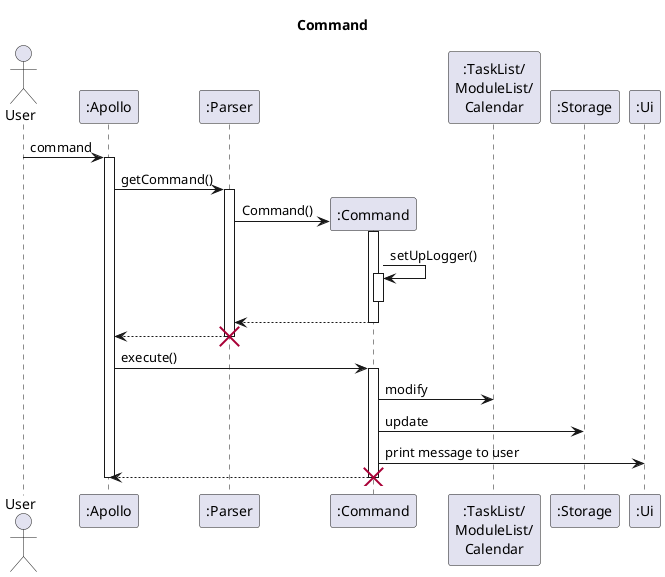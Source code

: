 @startuml
'https://plantuml.com/sequence-diagram

@startuml
'https://plantuml.com/sequence-diagram

skinparam maxMessageSize 150

title Command

actor User
participant ":Apollo" as Apollo
participant ":Parser" as Parser
participant ":Command" as Command
participant ":TaskList/\nModuleList/\nCalendar" as TaskList
participant ":Storage" as Storage
participant ":Ui" as Ui

User -> Apollo : command
activate Apollo
Apollo -> Parser : getCommand()
activate Parser
Parser -> Command** : Command()
Command++
Command -> Command ++ : setUpLogger()
Command--
return
return
destroy Parser

Apollo -> Command : execute()
activate Command
Command -> TaskList : modify
Command -> Storage : update
Command -> Ui : print message to user

Command --> Apollo
destroy Command
Apollo--
@enduml

@enduml